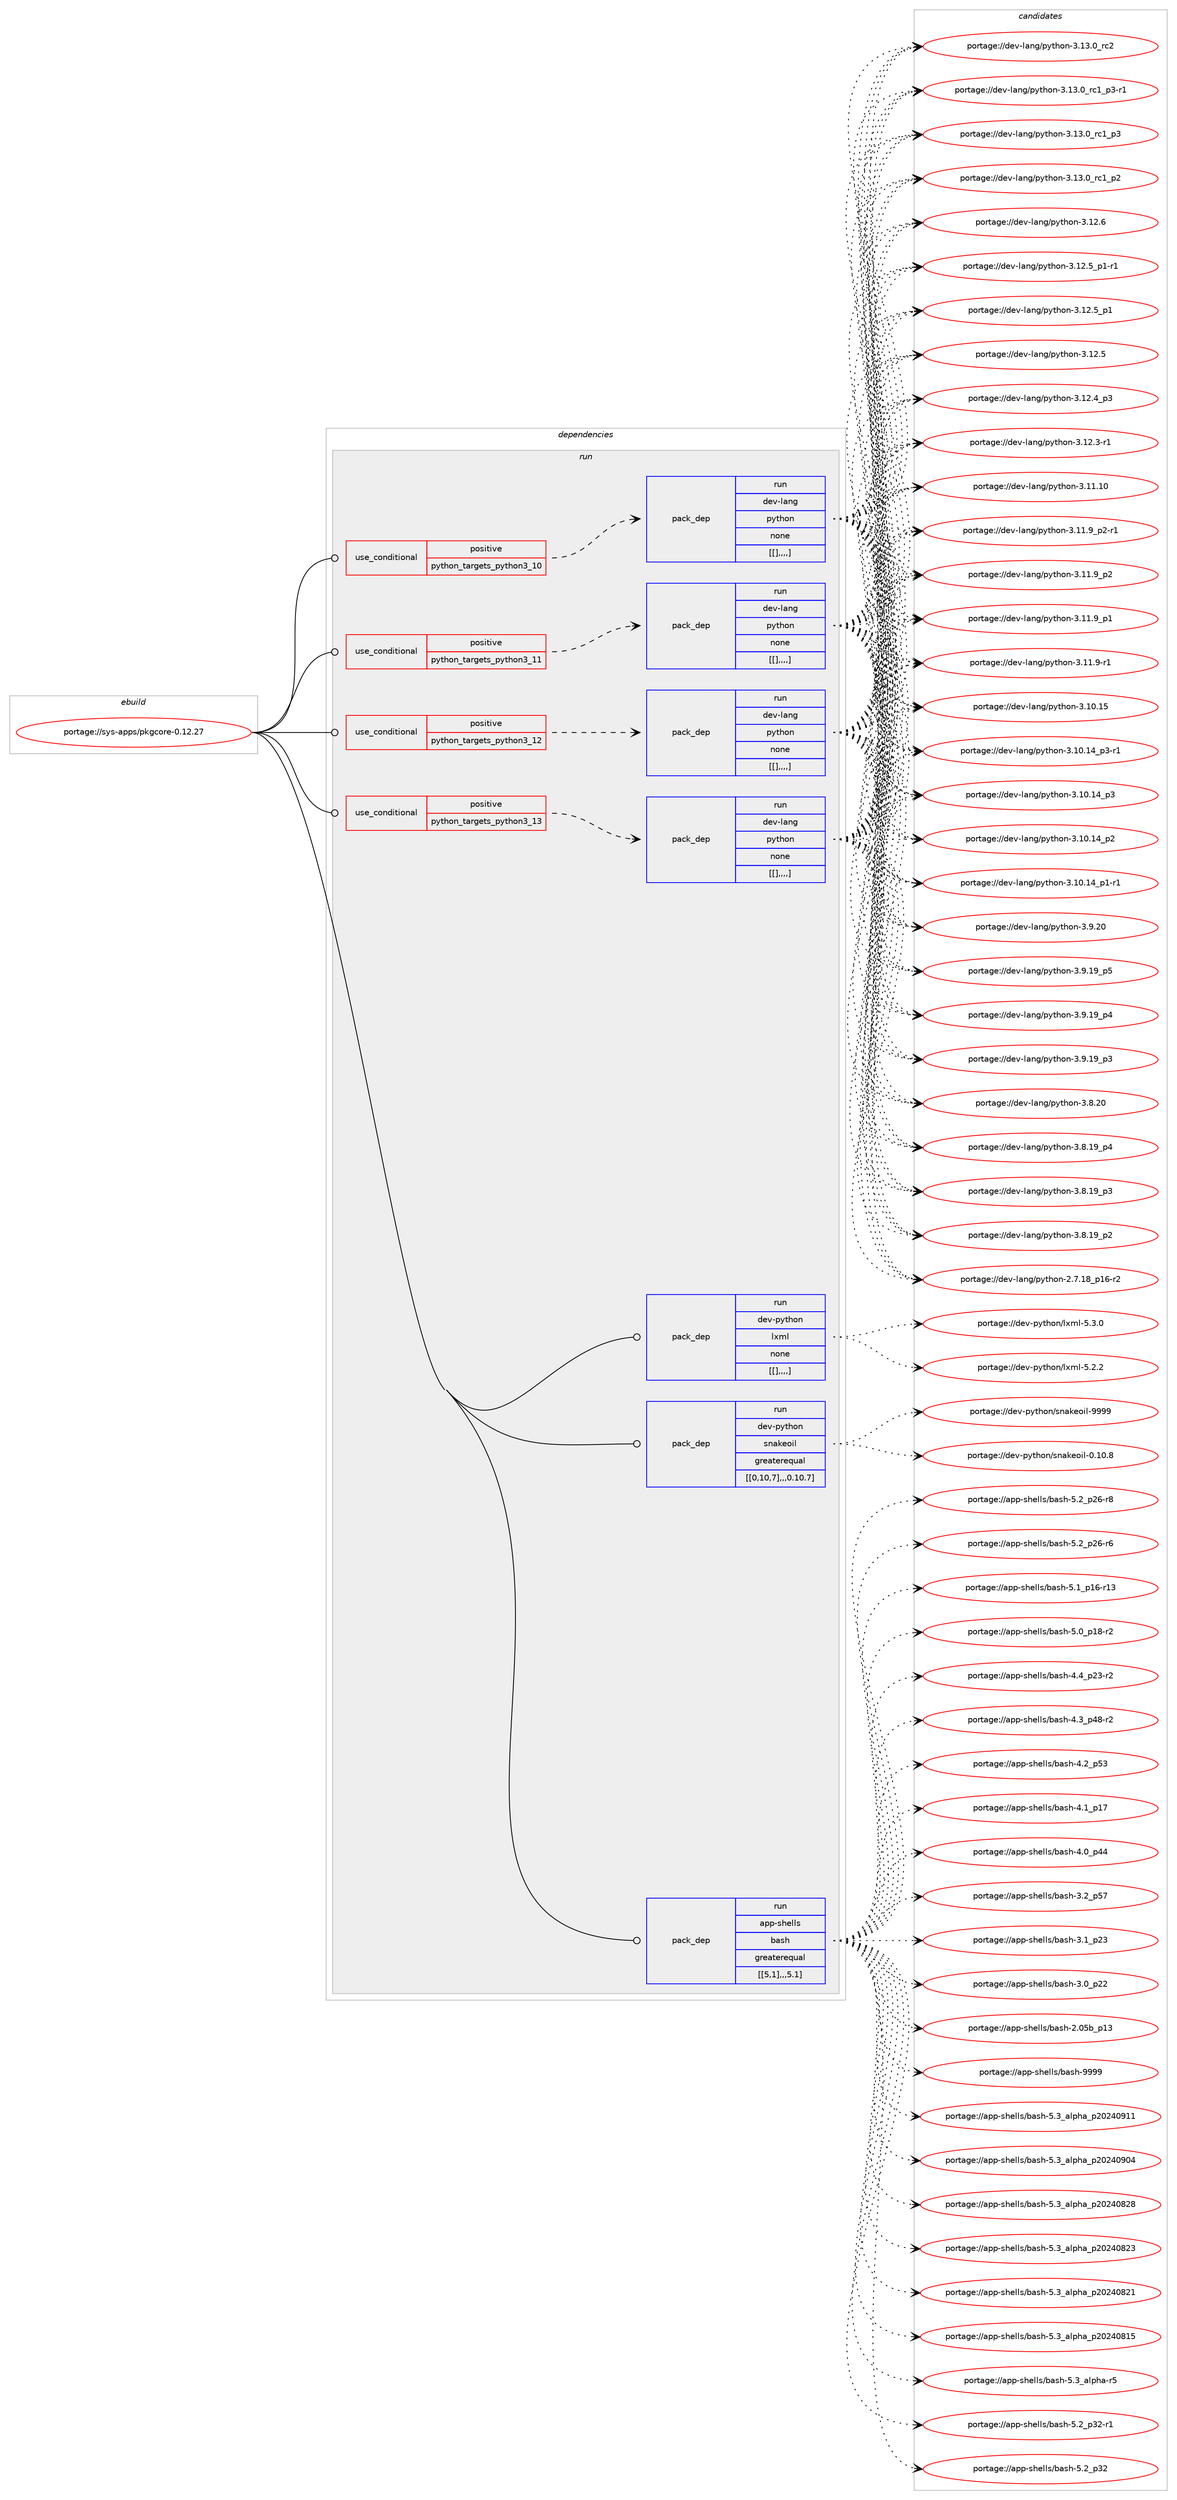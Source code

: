 digraph prolog {

# *************
# Graph options
# *************

newrank=true;
concentrate=true;
compound=true;
graph [rankdir=LR,fontname=Helvetica,fontsize=10,ranksep=1.5];#, ranksep=2.5, nodesep=0.2];
edge  [arrowhead=vee];
node  [fontname=Helvetica,fontsize=10];

# **********
# The ebuild
# **********

subgraph cluster_leftcol {
color=gray;
label=<<i>ebuild</i>>;
id [label="portage://sys-apps/pkgcore-0.12.27", color=red, width=4, href="../sys-apps/pkgcore-0.12.27.svg"];
}

# ****************
# The dependencies
# ****************

subgraph cluster_midcol {
color=gray;
label=<<i>dependencies</i>>;
subgraph cluster_compile {
fillcolor="#eeeeee";
style=filled;
label=<<i>compile</i>>;
}
subgraph cluster_compileandrun {
fillcolor="#eeeeee";
style=filled;
label=<<i>compile and run</i>>;
}
subgraph cluster_run {
fillcolor="#eeeeee";
style=filled;
label=<<i>run</i>>;
subgraph cond115649 {
dependency438411 [label=<<TABLE BORDER="0" CELLBORDER="1" CELLSPACING="0" CELLPADDING="4"><TR><TD ROWSPAN="3" CELLPADDING="10">use_conditional</TD></TR><TR><TD>positive</TD></TR><TR><TD>python_targets_python3_10</TD></TR></TABLE>>, shape=none, color=red];
subgraph pack319707 {
dependency438412 [label=<<TABLE BORDER="0" CELLBORDER="1" CELLSPACING="0" CELLPADDING="4" WIDTH="220"><TR><TD ROWSPAN="6" CELLPADDING="30">pack_dep</TD></TR><TR><TD WIDTH="110">run</TD></TR><TR><TD>dev-lang</TD></TR><TR><TD>python</TD></TR><TR><TD>none</TD></TR><TR><TD>[[],,,,]</TD></TR></TABLE>>, shape=none, color=blue];
}
dependency438411:e -> dependency438412:w [weight=20,style="dashed",arrowhead="vee"];
}
id:e -> dependency438411:w [weight=20,style="solid",arrowhead="odot"];
subgraph cond115650 {
dependency438413 [label=<<TABLE BORDER="0" CELLBORDER="1" CELLSPACING="0" CELLPADDING="4"><TR><TD ROWSPAN="3" CELLPADDING="10">use_conditional</TD></TR><TR><TD>positive</TD></TR><TR><TD>python_targets_python3_11</TD></TR></TABLE>>, shape=none, color=red];
subgraph pack319708 {
dependency438414 [label=<<TABLE BORDER="0" CELLBORDER="1" CELLSPACING="0" CELLPADDING="4" WIDTH="220"><TR><TD ROWSPAN="6" CELLPADDING="30">pack_dep</TD></TR><TR><TD WIDTH="110">run</TD></TR><TR><TD>dev-lang</TD></TR><TR><TD>python</TD></TR><TR><TD>none</TD></TR><TR><TD>[[],,,,]</TD></TR></TABLE>>, shape=none, color=blue];
}
dependency438413:e -> dependency438414:w [weight=20,style="dashed",arrowhead="vee"];
}
id:e -> dependency438413:w [weight=20,style="solid",arrowhead="odot"];
subgraph cond115651 {
dependency438415 [label=<<TABLE BORDER="0" CELLBORDER="1" CELLSPACING="0" CELLPADDING="4"><TR><TD ROWSPAN="3" CELLPADDING="10">use_conditional</TD></TR><TR><TD>positive</TD></TR><TR><TD>python_targets_python3_12</TD></TR></TABLE>>, shape=none, color=red];
subgraph pack319709 {
dependency438416 [label=<<TABLE BORDER="0" CELLBORDER="1" CELLSPACING="0" CELLPADDING="4" WIDTH="220"><TR><TD ROWSPAN="6" CELLPADDING="30">pack_dep</TD></TR><TR><TD WIDTH="110">run</TD></TR><TR><TD>dev-lang</TD></TR><TR><TD>python</TD></TR><TR><TD>none</TD></TR><TR><TD>[[],,,,]</TD></TR></TABLE>>, shape=none, color=blue];
}
dependency438415:e -> dependency438416:w [weight=20,style="dashed",arrowhead="vee"];
}
id:e -> dependency438415:w [weight=20,style="solid",arrowhead="odot"];
subgraph cond115652 {
dependency438417 [label=<<TABLE BORDER="0" CELLBORDER="1" CELLSPACING="0" CELLPADDING="4"><TR><TD ROWSPAN="3" CELLPADDING="10">use_conditional</TD></TR><TR><TD>positive</TD></TR><TR><TD>python_targets_python3_13</TD></TR></TABLE>>, shape=none, color=red];
subgraph pack319710 {
dependency438418 [label=<<TABLE BORDER="0" CELLBORDER="1" CELLSPACING="0" CELLPADDING="4" WIDTH="220"><TR><TD ROWSPAN="6" CELLPADDING="30">pack_dep</TD></TR><TR><TD WIDTH="110">run</TD></TR><TR><TD>dev-lang</TD></TR><TR><TD>python</TD></TR><TR><TD>none</TD></TR><TR><TD>[[],,,,]</TD></TR></TABLE>>, shape=none, color=blue];
}
dependency438417:e -> dependency438418:w [weight=20,style="dashed",arrowhead="vee"];
}
id:e -> dependency438417:w [weight=20,style="solid",arrowhead="odot"];
subgraph pack319711 {
dependency438419 [label=<<TABLE BORDER="0" CELLBORDER="1" CELLSPACING="0" CELLPADDING="4" WIDTH="220"><TR><TD ROWSPAN="6" CELLPADDING="30">pack_dep</TD></TR><TR><TD WIDTH="110">run</TD></TR><TR><TD>app-shells</TD></TR><TR><TD>bash</TD></TR><TR><TD>greaterequal</TD></TR><TR><TD>[[5,1],,,5.1]</TD></TR></TABLE>>, shape=none, color=blue];
}
id:e -> dependency438419:w [weight=20,style="solid",arrowhead="odot"];
subgraph pack319712 {
dependency438420 [label=<<TABLE BORDER="0" CELLBORDER="1" CELLSPACING="0" CELLPADDING="4" WIDTH="220"><TR><TD ROWSPAN="6" CELLPADDING="30">pack_dep</TD></TR><TR><TD WIDTH="110">run</TD></TR><TR><TD>dev-python</TD></TR><TR><TD>lxml</TD></TR><TR><TD>none</TD></TR><TR><TD>[[],,,,]</TD></TR></TABLE>>, shape=none, color=blue];
}
id:e -> dependency438420:w [weight=20,style="solid",arrowhead="odot"];
subgraph pack319713 {
dependency438421 [label=<<TABLE BORDER="0" CELLBORDER="1" CELLSPACING="0" CELLPADDING="4" WIDTH="220"><TR><TD ROWSPAN="6" CELLPADDING="30">pack_dep</TD></TR><TR><TD WIDTH="110">run</TD></TR><TR><TD>dev-python</TD></TR><TR><TD>snakeoil</TD></TR><TR><TD>greaterequal</TD></TR><TR><TD>[[0,10,7],,,0.10.7]</TD></TR></TABLE>>, shape=none, color=blue];
}
id:e -> dependency438421:w [weight=20,style="solid",arrowhead="odot"];
}
}

# **************
# The candidates
# **************

subgraph cluster_choices {
rank=same;
color=gray;
label=<<i>candidates</i>>;

subgraph choice319707 {
color=black;
nodesep=1;
choice10010111845108971101034711212111610411111045514649514648951149950 [label="portage://dev-lang/python-3.13.0_rc2", color=red, width=4,href="../dev-lang/python-3.13.0_rc2.svg"];
choice1001011184510897110103471121211161041111104551464951464895114994995112514511449 [label="portage://dev-lang/python-3.13.0_rc1_p3-r1", color=red, width=4,href="../dev-lang/python-3.13.0_rc1_p3-r1.svg"];
choice100101118451089711010347112121116104111110455146495146489511499499511251 [label="portage://dev-lang/python-3.13.0_rc1_p3", color=red, width=4,href="../dev-lang/python-3.13.0_rc1_p3.svg"];
choice100101118451089711010347112121116104111110455146495146489511499499511250 [label="portage://dev-lang/python-3.13.0_rc1_p2", color=red, width=4,href="../dev-lang/python-3.13.0_rc1_p2.svg"];
choice10010111845108971101034711212111610411111045514649504654 [label="portage://dev-lang/python-3.12.6", color=red, width=4,href="../dev-lang/python-3.12.6.svg"];
choice1001011184510897110103471121211161041111104551464950465395112494511449 [label="portage://dev-lang/python-3.12.5_p1-r1", color=red, width=4,href="../dev-lang/python-3.12.5_p1-r1.svg"];
choice100101118451089711010347112121116104111110455146495046539511249 [label="portage://dev-lang/python-3.12.5_p1", color=red, width=4,href="../dev-lang/python-3.12.5_p1.svg"];
choice10010111845108971101034711212111610411111045514649504653 [label="portage://dev-lang/python-3.12.5", color=red, width=4,href="../dev-lang/python-3.12.5.svg"];
choice100101118451089711010347112121116104111110455146495046529511251 [label="portage://dev-lang/python-3.12.4_p3", color=red, width=4,href="../dev-lang/python-3.12.4_p3.svg"];
choice100101118451089711010347112121116104111110455146495046514511449 [label="portage://dev-lang/python-3.12.3-r1", color=red, width=4,href="../dev-lang/python-3.12.3-r1.svg"];
choice1001011184510897110103471121211161041111104551464949464948 [label="portage://dev-lang/python-3.11.10", color=red, width=4,href="../dev-lang/python-3.11.10.svg"];
choice1001011184510897110103471121211161041111104551464949465795112504511449 [label="portage://dev-lang/python-3.11.9_p2-r1", color=red, width=4,href="../dev-lang/python-3.11.9_p2-r1.svg"];
choice100101118451089711010347112121116104111110455146494946579511250 [label="portage://dev-lang/python-3.11.9_p2", color=red, width=4,href="../dev-lang/python-3.11.9_p2.svg"];
choice100101118451089711010347112121116104111110455146494946579511249 [label="portage://dev-lang/python-3.11.9_p1", color=red, width=4,href="../dev-lang/python-3.11.9_p1.svg"];
choice100101118451089711010347112121116104111110455146494946574511449 [label="portage://dev-lang/python-3.11.9-r1", color=red, width=4,href="../dev-lang/python-3.11.9-r1.svg"];
choice1001011184510897110103471121211161041111104551464948464953 [label="portage://dev-lang/python-3.10.15", color=red, width=4,href="../dev-lang/python-3.10.15.svg"];
choice100101118451089711010347112121116104111110455146494846495295112514511449 [label="portage://dev-lang/python-3.10.14_p3-r1", color=red, width=4,href="../dev-lang/python-3.10.14_p3-r1.svg"];
choice10010111845108971101034711212111610411111045514649484649529511251 [label="portage://dev-lang/python-3.10.14_p3", color=red, width=4,href="../dev-lang/python-3.10.14_p3.svg"];
choice10010111845108971101034711212111610411111045514649484649529511250 [label="portage://dev-lang/python-3.10.14_p2", color=red, width=4,href="../dev-lang/python-3.10.14_p2.svg"];
choice100101118451089711010347112121116104111110455146494846495295112494511449 [label="portage://dev-lang/python-3.10.14_p1-r1", color=red, width=4,href="../dev-lang/python-3.10.14_p1-r1.svg"];
choice10010111845108971101034711212111610411111045514657465048 [label="portage://dev-lang/python-3.9.20", color=red, width=4,href="../dev-lang/python-3.9.20.svg"];
choice100101118451089711010347112121116104111110455146574649579511253 [label="portage://dev-lang/python-3.9.19_p5", color=red, width=4,href="../dev-lang/python-3.9.19_p5.svg"];
choice100101118451089711010347112121116104111110455146574649579511252 [label="portage://dev-lang/python-3.9.19_p4", color=red, width=4,href="../dev-lang/python-3.9.19_p4.svg"];
choice100101118451089711010347112121116104111110455146574649579511251 [label="portage://dev-lang/python-3.9.19_p3", color=red, width=4,href="../dev-lang/python-3.9.19_p3.svg"];
choice10010111845108971101034711212111610411111045514656465048 [label="portage://dev-lang/python-3.8.20", color=red, width=4,href="../dev-lang/python-3.8.20.svg"];
choice100101118451089711010347112121116104111110455146564649579511252 [label="portage://dev-lang/python-3.8.19_p4", color=red, width=4,href="../dev-lang/python-3.8.19_p4.svg"];
choice100101118451089711010347112121116104111110455146564649579511251 [label="portage://dev-lang/python-3.8.19_p3", color=red, width=4,href="../dev-lang/python-3.8.19_p3.svg"];
choice100101118451089711010347112121116104111110455146564649579511250 [label="portage://dev-lang/python-3.8.19_p2", color=red, width=4,href="../dev-lang/python-3.8.19_p2.svg"];
choice100101118451089711010347112121116104111110455046554649569511249544511450 [label="portage://dev-lang/python-2.7.18_p16-r2", color=red, width=4,href="../dev-lang/python-2.7.18_p16-r2.svg"];
dependency438412:e -> choice10010111845108971101034711212111610411111045514649514648951149950:w [style=dotted,weight="100"];
dependency438412:e -> choice1001011184510897110103471121211161041111104551464951464895114994995112514511449:w [style=dotted,weight="100"];
dependency438412:e -> choice100101118451089711010347112121116104111110455146495146489511499499511251:w [style=dotted,weight="100"];
dependency438412:e -> choice100101118451089711010347112121116104111110455146495146489511499499511250:w [style=dotted,weight="100"];
dependency438412:e -> choice10010111845108971101034711212111610411111045514649504654:w [style=dotted,weight="100"];
dependency438412:e -> choice1001011184510897110103471121211161041111104551464950465395112494511449:w [style=dotted,weight="100"];
dependency438412:e -> choice100101118451089711010347112121116104111110455146495046539511249:w [style=dotted,weight="100"];
dependency438412:e -> choice10010111845108971101034711212111610411111045514649504653:w [style=dotted,weight="100"];
dependency438412:e -> choice100101118451089711010347112121116104111110455146495046529511251:w [style=dotted,weight="100"];
dependency438412:e -> choice100101118451089711010347112121116104111110455146495046514511449:w [style=dotted,weight="100"];
dependency438412:e -> choice1001011184510897110103471121211161041111104551464949464948:w [style=dotted,weight="100"];
dependency438412:e -> choice1001011184510897110103471121211161041111104551464949465795112504511449:w [style=dotted,weight="100"];
dependency438412:e -> choice100101118451089711010347112121116104111110455146494946579511250:w [style=dotted,weight="100"];
dependency438412:e -> choice100101118451089711010347112121116104111110455146494946579511249:w [style=dotted,weight="100"];
dependency438412:e -> choice100101118451089711010347112121116104111110455146494946574511449:w [style=dotted,weight="100"];
dependency438412:e -> choice1001011184510897110103471121211161041111104551464948464953:w [style=dotted,weight="100"];
dependency438412:e -> choice100101118451089711010347112121116104111110455146494846495295112514511449:w [style=dotted,weight="100"];
dependency438412:e -> choice10010111845108971101034711212111610411111045514649484649529511251:w [style=dotted,weight="100"];
dependency438412:e -> choice10010111845108971101034711212111610411111045514649484649529511250:w [style=dotted,weight="100"];
dependency438412:e -> choice100101118451089711010347112121116104111110455146494846495295112494511449:w [style=dotted,weight="100"];
dependency438412:e -> choice10010111845108971101034711212111610411111045514657465048:w [style=dotted,weight="100"];
dependency438412:e -> choice100101118451089711010347112121116104111110455146574649579511253:w [style=dotted,weight="100"];
dependency438412:e -> choice100101118451089711010347112121116104111110455146574649579511252:w [style=dotted,weight="100"];
dependency438412:e -> choice100101118451089711010347112121116104111110455146574649579511251:w [style=dotted,weight="100"];
dependency438412:e -> choice10010111845108971101034711212111610411111045514656465048:w [style=dotted,weight="100"];
dependency438412:e -> choice100101118451089711010347112121116104111110455146564649579511252:w [style=dotted,weight="100"];
dependency438412:e -> choice100101118451089711010347112121116104111110455146564649579511251:w [style=dotted,weight="100"];
dependency438412:e -> choice100101118451089711010347112121116104111110455146564649579511250:w [style=dotted,weight="100"];
dependency438412:e -> choice100101118451089711010347112121116104111110455046554649569511249544511450:w [style=dotted,weight="100"];
}
subgraph choice319708 {
color=black;
nodesep=1;
choice10010111845108971101034711212111610411111045514649514648951149950 [label="portage://dev-lang/python-3.13.0_rc2", color=red, width=4,href="../dev-lang/python-3.13.0_rc2.svg"];
choice1001011184510897110103471121211161041111104551464951464895114994995112514511449 [label="portage://dev-lang/python-3.13.0_rc1_p3-r1", color=red, width=4,href="../dev-lang/python-3.13.0_rc1_p3-r1.svg"];
choice100101118451089711010347112121116104111110455146495146489511499499511251 [label="portage://dev-lang/python-3.13.0_rc1_p3", color=red, width=4,href="../dev-lang/python-3.13.0_rc1_p3.svg"];
choice100101118451089711010347112121116104111110455146495146489511499499511250 [label="portage://dev-lang/python-3.13.0_rc1_p2", color=red, width=4,href="../dev-lang/python-3.13.0_rc1_p2.svg"];
choice10010111845108971101034711212111610411111045514649504654 [label="portage://dev-lang/python-3.12.6", color=red, width=4,href="../dev-lang/python-3.12.6.svg"];
choice1001011184510897110103471121211161041111104551464950465395112494511449 [label="portage://dev-lang/python-3.12.5_p1-r1", color=red, width=4,href="../dev-lang/python-3.12.5_p1-r1.svg"];
choice100101118451089711010347112121116104111110455146495046539511249 [label="portage://dev-lang/python-3.12.5_p1", color=red, width=4,href="../dev-lang/python-3.12.5_p1.svg"];
choice10010111845108971101034711212111610411111045514649504653 [label="portage://dev-lang/python-3.12.5", color=red, width=4,href="../dev-lang/python-3.12.5.svg"];
choice100101118451089711010347112121116104111110455146495046529511251 [label="portage://dev-lang/python-3.12.4_p3", color=red, width=4,href="../dev-lang/python-3.12.4_p3.svg"];
choice100101118451089711010347112121116104111110455146495046514511449 [label="portage://dev-lang/python-3.12.3-r1", color=red, width=4,href="../dev-lang/python-3.12.3-r1.svg"];
choice1001011184510897110103471121211161041111104551464949464948 [label="portage://dev-lang/python-3.11.10", color=red, width=4,href="../dev-lang/python-3.11.10.svg"];
choice1001011184510897110103471121211161041111104551464949465795112504511449 [label="portage://dev-lang/python-3.11.9_p2-r1", color=red, width=4,href="../dev-lang/python-3.11.9_p2-r1.svg"];
choice100101118451089711010347112121116104111110455146494946579511250 [label="portage://dev-lang/python-3.11.9_p2", color=red, width=4,href="../dev-lang/python-3.11.9_p2.svg"];
choice100101118451089711010347112121116104111110455146494946579511249 [label="portage://dev-lang/python-3.11.9_p1", color=red, width=4,href="../dev-lang/python-3.11.9_p1.svg"];
choice100101118451089711010347112121116104111110455146494946574511449 [label="portage://dev-lang/python-3.11.9-r1", color=red, width=4,href="../dev-lang/python-3.11.9-r1.svg"];
choice1001011184510897110103471121211161041111104551464948464953 [label="portage://dev-lang/python-3.10.15", color=red, width=4,href="../dev-lang/python-3.10.15.svg"];
choice100101118451089711010347112121116104111110455146494846495295112514511449 [label="portage://dev-lang/python-3.10.14_p3-r1", color=red, width=4,href="../dev-lang/python-3.10.14_p3-r1.svg"];
choice10010111845108971101034711212111610411111045514649484649529511251 [label="portage://dev-lang/python-3.10.14_p3", color=red, width=4,href="../dev-lang/python-3.10.14_p3.svg"];
choice10010111845108971101034711212111610411111045514649484649529511250 [label="portage://dev-lang/python-3.10.14_p2", color=red, width=4,href="../dev-lang/python-3.10.14_p2.svg"];
choice100101118451089711010347112121116104111110455146494846495295112494511449 [label="portage://dev-lang/python-3.10.14_p1-r1", color=red, width=4,href="../dev-lang/python-3.10.14_p1-r1.svg"];
choice10010111845108971101034711212111610411111045514657465048 [label="portage://dev-lang/python-3.9.20", color=red, width=4,href="../dev-lang/python-3.9.20.svg"];
choice100101118451089711010347112121116104111110455146574649579511253 [label="portage://dev-lang/python-3.9.19_p5", color=red, width=4,href="../dev-lang/python-3.9.19_p5.svg"];
choice100101118451089711010347112121116104111110455146574649579511252 [label="portage://dev-lang/python-3.9.19_p4", color=red, width=4,href="../dev-lang/python-3.9.19_p4.svg"];
choice100101118451089711010347112121116104111110455146574649579511251 [label="portage://dev-lang/python-3.9.19_p3", color=red, width=4,href="../dev-lang/python-3.9.19_p3.svg"];
choice10010111845108971101034711212111610411111045514656465048 [label="portage://dev-lang/python-3.8.20", color=red, width=4,href="../dev-lang/python-3.8.20.svg"];
choice100101118451089711010347112121116104111110455146564649579511252 [label="portage://dev-lang/python-3.8.19_p4", color=red, width=4,href="../dev-lang/python-3.8.19_p4.svg"];
choice100101118451089711010347112121116104111110455146564649579511251 [label="portage://dev-lang/python-3.8.19_p3", color=red, width=4,href="../dev-lang/python-3.8.19_p3.svg"];
choice100101118451089711010347112121116104111110455146564649579511250 [label="portage://dev-lang/python-3.8.19_p2", color=red, width=4,href="../dev-lang/python-3.8.19_p2.svg"];
choice100101118451089711010347112121116104111110455046554649569511249544511450 [label="portage://dev-lang/python-2.7.18_p16-r2", color=red, width=4,href="../dev-lang/python-2.7.18_p16-r2.svg"];
dependency438414:e -> choice10010111845108971101034711212111610411111045514649514648951149950:w [style=dotted,weight="100"];
dependency438414:e -> choice1001011184510897110103471121211161041111104551464951464895114994995112514511449:w [style=dotted,weight="100"];
dependency438414:e -> choice100101118451089711010347112121116104111110455146495146489511499499511251:w [style=dotted,weight="100"];
dependency438414:e -> choice100101118451089711010347112121116104111110455146495146489511499499511250:w [style=dotted,weight="100"];
dependency438414:e -> choice10010111845108971101034711212111610411111045514649504654:w [style=dotted,weight="100"];
dependency438414:e -> choice1001011184510897110103471121211161041111104551464950465395112494511449:w [style=dotted,weight="100"];
dependency438414:e -> choice100101118451089711010347112121116104111110455146495046539511249:w [style=dotted,weight="100"];
dependency438414:e -> choice10010111845108971101034711212111610411111045514649504653:w [style=dotted,weight="100"];
dependency438414:e -> choice100101118451089711010347112121116104111110455146495046529511251:w [style=dotted,weight="100"];
dependency438414:e -> choice100101118451089711010347112121116104111110455146495046514511449:w [style=dotted,weight="100"];
dependency438414:e -> choice1001011184510897110103471121211161041111104551464949464948:w [style=dotted,weight="100"];
dependency438414:e -> choice1001011184510897110103471121211161041111104551464949465795112504511449:w [style=dotted,weight="100"];
dependency438414:e -> choice100101118451089711010347112121116104111110455146494946579511250:w [style=dotted,weight="100"];
dependency438414:e -> choice100101118451089711010347112121116104111110455146494946579511249:w [style=dotted,weight="100"];
dependency438414:e -> choice100101118451089711010347112121116104111110455146494946574511449:w [style=dotted,weight="100"];
dependency438414:e -> choice1001011184510897110103471121211161041111104551464948464953:w [style=dotted,weight="100"];
dependency438414:e -> choice100101118451089711010347112121116104111110455146494846495295112514511449:w [style=dotted,weight="100"];
dependency438414:e -> choice10010111845108971101034711212111610411111045514649484649529511251:w [style=dotted,weight="100"];
dependency438414:e -> choice10010111845108971101034711212111610411111045514649484649529511250:w [style=dotted,weight="100"];
dependency438414:e -> choice100101118451089711010347112121116104111110455146494846495295112494511449:w [style=dotted,weight="100"];
dependency438414:e -> choice10010111845108971101034711212111610411111045514657465048:w [style=dotted,weight="100"];
dependency438414:e -> choice100101118451089711010347112121116104111110455146574649579511253:w [style=dotted,weight="100"];
dependency438414:e -> choice100101118451089711010347112121116104111110455146574649579511252:w [style=dotted,weight="100"];
dependency438414:e -> choice100101118451089711010347112121116104111110455146574649579511251:w [style=dotted,weight="100"];
dependency438414:e -> choice10010111845108971101034711212111610411111045514656465048:w [style=dotted,weight="100"];
dependency438414:e -> choice100101118451089711010347112121116104111110455146564649579511252:w [style=dotted,weight="100"];
dependency438414:e -> choice100101118451089711010347112121116104111110455146564649579511251:w [style=dotted,weight="100"];
dependency438414:e -> choice100101118451089711010347112121116104111110455146564649579511250:w [style=dotted,weight="100"];
dependency438414:e -> choice100101118451089711010347112121116104111110455046554649569511249544511450:w [style=dotted,weight="100"];
}
subgraph choice319709 {
color=black;
nodesep=1;
choice10010111845108971101034711212111610411111045514649514648951149950 [label="portage://dev-lang/python-3.13.0_rc2", color=red, width=4,href="../dev-lang/python-3.13.0_rc2.svg"];
choice1001011184510897110103471121211161041111104551464951464895114994995112514511449 [label="portage://dev-lang/python-3.13.0_rc1_p3-r1", color=red, width=4,href="../dev-lang/python-3.13.0_rc1_p3-r1.svg"];
choice100101118451089711010347112121116104111110455146495146489511499499511251 [label="portage://dev-lang/python-3.13.0_rc1_p3", color=red, width=4,href="../dev-lang/python-3.13.0_rc1_p3.svg"];
choice100101118451089711010347112121116104111110455146495146489511499499511250 [label="portage://dev-lang/python-3.13.0_rc1_p2", color=red, width=4,href="../dev-lang/python-3.13.0_rc1_p2.svg"];
choice10010111845108971101034711212111610411111045514649504654 [label="portage://dev-lang/python-3.12.6", color=red, width=4,href="../dev-lang/python-3.12.6.svg"];
choice1001011184510897110103471121211161041111104551464950465395112494511449 [label="portage://dev-lang/python-3.12.5_p1-r1", color=red, width=4,href="../dev-lang/python-3.12.5_p1-r1.svg"];
choice100101118451089711010347112121116104111110455146495046539511249 [label="portage://dev-lang/python-3.12.5_p1", color=red, width=4,href="../dev-lang/python-3.12.5_p1.svg"];
choice10010111845108971101034711212111610411111045514649504653 [label="portage://dev-lang/python-3.12.5", color=red, width=4,href="../dev-lang/python-3.12.5.svg"];
choice100101118451089711010347112121116104111110455146495046529511251 [label="portage://dev-lang/python-3.12.4_p3", color=red, width=4,href="../dev-lang/python-3.12.4_p3.svg"];
choice100101118451089711010347112121116104111110455146495046514511449 [label="portage://dev-lang/python-3.12.3-r1", color=red, width=4,href="../dev-lang/python-3.12.3-r1.svg"];
choice1001011184510897110103471121211161041111104551464949464948 [label="portage://dev-lang/python-3.11.10", color=red, width=4,href="../dev-lang/python-3.11.10.svg"];
choice1001011184510897110103471121211161041111104551464949465795112504511449 [label="portage://dev-lang/python-3.11.9_p2-r1", color=red, width=4,href="../dev-lang/python-3.11.9_p2-r1.svg"];
choice100101118451089711010347112121116104111110455146494946579511250 [label="portage://dev-lang/python-3.11.9_p2", color=red, width=4,href="../dev-lang/python-3.11.9_p2.svg"];
choice100101118451089711010347112121116104111110455146494946579511249 [label="portage://dev-lang/python-3.11.9_p1", color=red, width=4,href="../dev-lang/python-3.11.9_p1.svg"];
choice100101118451089711010347112121116104111110455146494946574511449 [label="portage://dev-lang/python-3.11.9-r1", color=red, width=4,href="../dev-lang/python-3.11.9-r1.svg"];
choice1001011184510897110103471121211161041111104551464948464953 [label="portage://dev-lang/python-3.10.15", color=red, width=4,href="../dev-lang/python-3.10.15.svg"];
choice100101118451089711010347112121116104111110455146494846495295112514511449 [label="portage://dev-lang/python-3.10.14_p3-r1", color=red, width=4,href="../dev-lang/python-3.10.14_p3-r1.svg"];
choice10010111845108971101034711212111610411111045514649484649529511251 [label="portage://dev-lang/python-3.10.14_p3", color=red, width=4,href="../dev-lang/python-3.10.14_p3.svg"];
choice10010111845108971101034711212111610411111045514649484649529511250 [label="portage://dev-lang/python-3.10.14_p2", color=red, width=4,href="../dev-lang/python-3.10.14_p2.svg"];
choice100101118451089711010347112121116104111110455146494846495295112494511449 [label="portage://dev-lang/python-3.10.14_p1-r1", color=red, width=4,href="../dev-lang/python-3.10.14_p1-r1.svg"];
choice10010111845108971101034711212111610411111045514657465048 [label="portage://dev-lang/python-3.9.20", color=red, width=4,href="../dev-lang/python-3.9.20.svg"];
choice100101118451089711010347112121116104111110455146574649579511253 [label="portage://dev-lang/python-3.9.19_p5", color=red, width=4,href="../dev-lang/python-3.9.19_p5.svg"];
choice100101118451089711010347112121116104111110455146574649579511252 [label="portage://dev-lang/python-3.9.19_p4", color=red, width=4,href="../dev-lang/python-3.9.19_p4.svg"];
choice100101118451089711010347112121116104111110455146574649579511251 [label="portage://dev-lang/python-3.9.19_p3", color=red, width=4,href="../dev-lang/python-3.9.19_p3.svg"];
choice10010111845108971101034711212111610411111045514656465048 [label="portage://dev-lang/python-3.8.20", color=red, width=4,href="../dev-lang/python-3.8.20.svg"];
choice100101118451089711010347112121116104111110455146564649579511252 [label="portage://dev-lang/python-3.8.19_p4", color=red, width=4,href="../dev-lang/python-3.8.19_p4.svg"];
choice100101118451089711010347112121116104111110455146564649579511251 [label="portage://dev-lang/python-3.8.19_p3", color=red, width=4,href="../dev-lang/python-3.8.19_p3.svg"];
choice100101118451089711010347112121116104111110455146564649579511250 [label="portage://dev-lang/python-3.8.19_p2", color=red, width=4,href="../dev-lang/python-3.8.19_p2.svg"];
choice100101118451089711010347112121116104111110455046554649569511249544511450 [label="portage://dev-lang/python-2.7.18_p16-r2", color=red, width=4,href="../dev-lang/python-2.7.18_p16-r2.svg"];
dependency438416:e -> choice10010111845108971101034711212111610411111045514649514648951149950:w [style=dotted,weight="100"];
dependency438416:e -> choice1001011184510897110103471121211161041111104551464951464895114994995112514511449:w [style=dotted,weight="100"];
dependency438416:e -> choice100101118451089711010347112121116104111110455146495146489511499499511251:w [style=dotted,weight="100"];
dependency438416:e -> choice100101118451089711010347112121116104111110455146495146489511499499511250:w [style=dotted,weight="100"];
dependency438416:e -> choice10010111845108971101034711212111610411111045514649504654:w [style=dotted,weight="100"];
dependency438416:e -> choice1001011184510897110103471121211161041111104551464950465395112494511449:w [style=dotted,weight="100"];
dependency438416:e -> choice100101118451089711010347112121116104111110455146495046539511249:w [style=dotted,weight="100"];
dependency438416:e -> choice10010111845108971101034711212111610411111045514649504653:w [style=dotted,weight="100"];
dependency438416:e -> choice100101118451089711010347112121116104111110455146495046529511251:w [style=dotted,weight="100"];
dependency438416:e -> choice100101118451089711010347112121116104111110455146495046514511449:w [style=dotted,weight="100"];
dependency438416:e -> choice1001011184510897110103471121211161041111104551464949464948:w [style=dotted,weight="100"];
dependency438416:e -> choice1001011184510897110103471121211161041111104551464949465795112504511449:w [style=dotted,weight="100"];
dependency438416:e -> choice100101118451089711010347112121116104111110455146494946579511250:w [style=dotted,weight="100"];
dependency438416:e -> choice100101118451089711010347112121116104111110455146494946579511249:w [style=dotted,weight="100"];
dependency438416:e -> choice100101118451089711010347112121116104111110455146494946574511449:w [style=dotted,weight="100"];
dependency438416:e -> choice1001011184510897110103471121211161041111104551464948464953:w [style=dotted,weight="100"];
dependency438416:e -> choice100101118451089711010347112121116104111110455146494846495295112514511449:w [style=dotted,weight="100"];
dependency438416:e -> choice10010111845108971101034711212111610411111045514649484649529511251:w [style=dotted,weight="100"];
dependency438416:e -> choice10010111845108971101034711212111610411111045514649484649529511250:w [style=dotted,weight="100"];
dependency438416:e -> choice100101118451089711010347112121116104111110455146494846495295112494511449:w [style=dotted,weight="100"];
dependency438416:e -> choice10010111845108971101034711212111610411111045514657465048:w [style=dotted,weight="100"];
dependency438416:e -> choice100101118451089711010347112121116104111110455146574649579511253:w [style=dotted,weight="100"];
dependency438416:e -> choice100101118451089711010347112121116104111110455146574649579511252:w [style=dotted,weight="100"];
dependency438416:e -> choice100101118451089711010347112121116104111110455146574649579511251:w [style=dotted,weight="100"];
dependency438416:e -> choice10010111845108971101034711212111610411111045514656465048:w [style=dotted,weight="100"];
dependency438416:e -> choice100101118451089711010347112121116104111110455146564649579511252:w [style=dotted,weight="100"];
dependency438416:e -> choice100101118451089711010347112121116104111110455146564649579511251:w [style=dotted,weight="100"];
dependency438416:e -> choice100101118451089711010347112121116104111110455146564649579511250:w [style=dotted,weight="100"];
dependency438416:e -> choice100101118451089711010347112121116104111110455046554649569511249544511450:w [style=dotted,weight="100"];
}
subgraph choice319710 {
color=black;
nodesep=1;
choice10010111845108971101034711212111610411111045514649514648951149950 [label="portage://dev-lang/python-3.13.0_rc2", color=red, width=4,href="../dev-lang/python-3.13.0_rc2.svg"];
choice1001011184510897110103471121211161041111104551464951464895114994995112514511449 [label="portage://dev-lang/python-3.13.0_rc1_p3-r1", color=red, width=4,href="../dev-lang/python-3.13.0_rc1_p3-r1.svg"];
choice100101118451089711010347112121116104111110455146495146489511499499511251 [label="portage://dev-lang/python-3.13.0_rc1_p3", color=red, width=4,href="../dev-lang/python-3.13.0_rc1_p3.svg"];
choice100101118451089711010347112121116104111110455146495146489511499499511250 [label="portage://dev-lang/python-3.13.0_rc1_p2", color=red, width=4,href="../dev-lang/python-3.13.0_rc1_p2.svg"];
choice10010111845108971101034711212111610411111045514649504654 [label="portage://dev-lang/python-3.12.6", color=red, width=4,href="../dev-lang/python-3.12.6.svg"];
choice1001011184510897110103471121211161041111104551464950465395112494511449 [label="portage://dev-lang/python-3.12.5_p1-r1", color=red, width=4,href="../dev-lang/python-3.12.5_p1-r1.svg"];
choice100101118451089711010347112121116104111110455146495046539511249 [label="portage://dev-lang/python-3.12.5_p1", color=red, width=4,href="../dev-lang/python-3.12.5_p1.svg"];
choice10010111845108971101034711212111610411111045514649504653 [label="portage://dev-lang/python-3.12.5", color=red, width=4,href="../dev-lang/python-3.12.5.svg"];
choice100101118451089711010347112121116104111110455146495046529511251 [label="portage://dev-lang/python-3.12.4_p3", color=red, width=4,href="../dev-lang/python-3.12.4_p3.svg"];
choice100101118451089711010347112121116104111110455146495046514511449 [label="portage://dev-lang/python-3.12.3-r1", color=red, width=4,href="../dev-lang/python-3.12.3-r1.svg"];
choice1001011184510897110103471121211161041111104551464949464948 [label="portage://dev-lang/python-3.11.10", color=red, width=4,href="../dev-lang/python-3.11.10.svg"];
choice1001011184510897110103471121211161041111104551464949465795112504511449 [label="portage://dev-lang/python-3.11.9_p2-r1", color=red, width=4,href="../dev-lang/python-3.11.9_p2-r1.svg"];
choice100101118451089711010347112121116104111110455146494946579511250 [label="portage://dev-lang/python-3.11.9_p2", color=red, width=4,href="../dev-lang/python-3.11.9_p2.svg"];
choice100101118451089711010347112121116104111110455146494946579511249 [label="portage://dev-lang/python-3.11.9_p1", color=red, width=4,href="../dev-lang/python-3.11.9_p1.svg"];
choice100101118451089711010347112121116104111110455146494946574511449 [label="portage://dev-lang/python-3.11.9-r1", color=red, width=4,href="../dev-lang/python-3.11.9-r1.svg"];
choice1001011184510897110103471121211161041111104551464948464953 [label="portage://dev-lang/python-3.10.15", color=red, width=4,href="../dev-lang/python-3.10.15.svg"];
choice100101118451089711010347112121116104111110455146494846495295112514511449 [label="portage://dev-lang/python-3.10.14_p3-r1", color=red, width=4,href="../dev-lang/python-3.10.14_p3-r1.svg"];
choice10010111845108971101034711212111610411111045514649484649529511251 [label="portage://dev-lang/python-3.10.14_p3", color=red, width=4,href="../dev-lang/python-3.10.14_p3.svg"];
choice10010111845108971101034711212111610411111045514649484649529511250 [label="portage://dev-lang/python-3.10.14_p2", color=red, width=4,href="../dev-lang/python-3.10.14_p2.svg"];
choice100101118451089711010347112121116104111110455146494846495295112494511449 [label="portage://dev-lang/python-3.10.14_p1-r1", color=red, width=4,href="../dev-lang/python-3.10.14_p1-r1.svg"];
choice10010111845108971101034711212111610411111045514657465048 [label="portage://dev-lang/python-3.9.20", color=red, width=4,href="../dev-lang/python-3.9.20.svg"];
choice100101118451089711010347112121116104111110455146574649579511253 [label="portage://dev-lang/python-3.9.19_p5", color=red, width=4,href="../dev-lang/python-3.9.19_p5.svg"];
choice100101118451089711010347112121116104111110455146574649579511252 [label="portage://dev-lang/python-3.9.19_p4", color=red, width=4,href="../dev-lang/python-3.9.19_p4.svg"];
choice100101118451089711010347112121116104111110455146574649579511251 [label="portage://dev-lang/python-3.9.19_p3", color=red, width=4,href="../dev-lang/python-3.9.19_p3.svg"];
choice10010111845108971101034711212111610411111045514656465048 [label="portage://dev-lang/python-3.8.20", color=red, width=4,href="../dev-lang/python-3.8.20.svg"];
choice100101118451089711010347112121116104111110455146564649579511252 [label="portage://dev-lang/python-3.8.19_p4", color=red, width=4,href="../dev-lang/python-3.8.19_p4.svg"];
choice100101118451089711010347112121116104111110455146564649579511251 [label="portage://dev-lang/python-3.8.19_p3", color=red, width=4,href="../dev-lang/python-3.8.19_p3.svg"];
choice100101118451089711010347112121116104111110455146564649579511250 [label="portage://dev-lang/python-3.8.19_p2", color=red, width=4,href="../dev-lang/python-3.8.19_p2.svg"];
choice100101118451089711010347112121116104111110455046554649569511249544511450 [label="portage://dev-lang/python-2.7.18_p16-r2", color=red, width=4,href="../dev-lang/python-2.7.18_p16-r2.svg"];
dependency438418:e -> choice10010111845108971101034711212111610411111045514649514648951149950:w [style=dotted,weight="100"];
dependency438418:e -> choice1001011184510897110103471121211161041111104551464951464895114994995112514511449:w [style=dotted,weight="100"];
dependency438418:e -> choice100101118451089711010347112121116104111110455146495146489511499499511251:w [style=dotted,weight="100"];
dependency438418:e -> choice100101118451089711010347112121116104111110455146495146489511499499511250:w [style=dotted,weight="100"];
dependency438418:e -> choice10010111845108971101034711212111610411111045514649504654:w [style=dotted,weight="100"];
dependency438418:e -> choice1001011184510897110103471121211161041111104551464950465395112494511449:w [style=dotted,weight="100"];
dependency438418:e -> choice100101118451089711010347112121116104111110455146495046539511249:w [style=dotted,weight="100"];
dependency438418:e -> choice10010111845108971101034711212111610411111045514649504653:w [style=dotted,weight="100"];
dependency438418:e -> choice100101118451089711010347112121116104111110455146495046529511251:w [style=dotted,weight="100"];
dependency438418:e -> choice100101118451089711010347112121116104111110455146495046514511449:w [style=dotted,weight="100"];
dependency438418:e -> choice1001011184510897110103471121211161041111104551464949464948:w [style=dotted,weight="100"];
dependency438418:e -> choice1001011184510897110103471121211161041111104551464949465795112504511449:w [style=dotted,weight="100"];
dependency438418:e -> choice100101118451089711010347112121116104111110455146494946579511250:w [style=dotted,weight="100"];
dependency438418:e -> choice100101118451089711010347112121116104111110455146494946579511249:w [style=dotted,weight="100"];
dependency438418:e -> choice100101118451089711010347112121116104111110455146494946574511449:w [style=dotted,weight="100"];
dependency438418:e -> choice1001011184510897110103471121211161041111104551464948464953:w [style=dotted,weight="100"];
dependency438418:e -> choice100101118451089711010347112121116104111110455146494846495295112514511449:w [style=dotted,weight="100"];
dependency438418:e -> choice10010111845108971101034711212111610411111045514649484649529511251:w [style=dotted,weight="100"];
dependency438418:e -> choice10010111845108971101034711212111610411111045514649484649529511250:w [style=dotted,weight="100"];
dependency438418:e -> choice100101118451089711010347112121116104111110455146494846495295112494511449:w [style=dotted,weight="100"];
dependency438418:e -> choice10010111845108971101034711212111610411111045514657465048:w [style=dotted,weight="100"];
dependency438418:e -> choice100101118451089711010347112121116104111110455146574649579511253:w [style=dotted,weight="100"];
dependency438418:e -> choice100101118451089711010347112121116104111110455146574649579511252:w [style=dotted,weight="100"];
dependency438418:e -> choice100101118451089711010347112121116104111110455146574649579511251:w [style=dotted,weight="100"];
dependency438418:e -> choice10010111845108971101034711212111610411111045514656465048:w [style=dotted,weight="100"];
dependency438418:e -> choice100101118451089711010347112121116104111110455146564649579511252:w [style=dotted,weight="100"];
dependency438418:e -> choice100101118451089711010347112121116104111110455146564649579511251:w [style=dotted,weight="100"];
dependency438418:e -> choice100101118451089711010347112121116104111110455146564649579511250:w [style=dotted,weight="100"];
dependency438418:e -> choice100101118451089711010347112121116104111110455046554649569511249544511450:w [style=dotted,weight="100"];
}
subgraph choice319711 {
color=black;
nodesep=1;
choice97112112451151041011081081154798971151044557575757 [label="portage://app-shells/bash-9999", color=red, width=4,href="../app-shells/bash-9999.svg"];
choice971121124511510410110810811547989711510445534651959710811210497951125048505248574949 [label="portage://app-shells/bash-5.3_alpha_p20240911", color=red, width=4,href="../app-shells/bash-5.3_alpha_p20240911.svg"];
choice971121124511510410110810811547989711510445534651959710811210497951125048505248574852 [label="portage://app-shells/bash-5.3_alpha_p20240904", color=red, width=4,href="../app-shells/bash-5.3_alpha_p20240904.svg"];
choice971121124511510410110810811547989711510445534651959710811210497951125048505248565056 [label="portage://app-shells/bash-5.3_alpha_p20240828", color=red, width=4,href="../app-shells/bash-5.3_alpha_p20240828.svg"];
choice971121124511510410110810811547989711510445534651959710811210497951125048505248565051 [label="portage://app-shells/bash-5.3_alpha_p20240823", color=red, width=4,href="../app-shells/bash-5.3_alpha_p20240823.svg"];
choice971121124511510410110810811547989711510445534651959710811210497951125048505248565049 [label="portage://app-shells/bash-5.3_alpha_p20240821", color=red, width=4,href="../app-shells/bash-5.3_alpha_p20240821.svg"];
choice971121124511510410110810811547989711510445534651959710811210497951125048505248564953 [label="portage://app-shells/bash-5.3_alpha_p20240815", color=red, width=4,href="../app-shells/bash-5.3_alpha_p20240815.svg"];
choice9711211245115104101108108115479897115104455346519597108112104974511453 [label="portage://app-shells/bash-5.3_alpha-r5", color=red, width=4,href="../app-shells/bash-5.3_alpha-r5.svg"];
choice9711211245115104101108108115479897115104455346509511251504511449 [label="portage://app-shells/bash-5.2_p32-r1", color=red, width=4,href="../app-shells/bash-5.2_p32-r1.svg"];
choice971121124511510410110810811547989711510445534650951125150 [label="portage://app-shells/bash-5.2_p32", color=red, width=4,href="../app-shells/bash-5.2_p32.svg"];
choice9711211245115104101108108115479897115104455346509511250544511456 [label="portage://app-shells/bash-5.2_p26-r8", color=red, width=4,href="../app-shells/bash-5.2_p26-r8.svg"];
choice9711211245115104101108108115479897115104455346509511250544511454 [label="portage://app-shells/bash-5.2_p26-r6", color=red, width=4,href="../app-shells/bash-5.2_p26-r6.svg"];
choice971121124511510410110810811547989711510445534649951124954451144951 [label="portage://app-shells/bash-5.1_p16-r13", color=red, width=4,href="../app-shells/bash-5.1_p16-r13.svg"];
choice9711211245115104101108108115479897115104455346489511249564511450 [label="portage://app-shells/bash-5.0_p18-r2", color=red, width=4,href="../app-shells/bash-5.0_p18-r2.svg"];
choice9711211245115104101108108115479897115104455246529511250514511450 [label="portage://app-shells/bash-4.4_p23-r2", color=red, width=4,href="../app-shells/bash-4.4_p23-r2.svg"];
choice9711211245115104101108108115479897115104455246519511252564511450 [label="portage://app-shells/bash-4.3_p48-r2", color=red, width=4,href="../app-shells/bash-4.3_p48-r2.svg"];
choice971121124511510410110810811547989711510445524650951125351 [label="portage://app-shells/bash-4.2_p53", color=red, width=4,href="../app-shells/bash-4.2_p53.svg"];
choice971121124511510410110810811547989711510445524649951124955 [label="portage://app-shells/bash-4.1_p17", color=red, width=4,href="../app-shells/bash-4.1_p17.svg"];
choice971121124511510410110810811547989711510445524648951125252 [label="portage://app-shells/bash-4.0_p44", color=red, width=4,href="../app-shells/bash-4.0_p44.svg"];
choice971121124511510410110810811547989711510445514650951125355 [label="portage://app-shells/bash-3.2_p57", color=red, width=4,href="../app-shells/bash-3.2_p57.svg"];
choice971121124511510410110810811547989711510445514649951125051 [label="portage://app-shells/bash-3.1_p23", color=red, width=4,href="../app-shells/bash-3.1_p23.svg"];
choice971121124511510410110810811547989711510445514648951125050 [label="portage://app-shells/bash-3.0_p22", color=red, width=4,href="../app-shells/bash-3.0_p22.svg"];
choice9711211245115104101108108115479897115104455046485398951124951 [label="portage://app-shells/bash-2.05b_p13", color=red, width=4,href="../app-shells/bash-2.05b_p13.svg"];
dependency438419:e -> choice97112112451151041011081081154798971151044557575757:w [style=dotted,weight="100"];
dependency438419:e -> choice971121124511510410110810811547989711510445534651959710811210497951125048505248574949:w [style=dotted,weight="100"];
dependency438419:e -> choice971121124511510410110810811547989711510445534651959710811210497951125048505248574852:w [style=dotted,weight="100"];
dependency438419:e -> choice971121124511510410110810811547989711510445534651959710811210497951125048505248565056:w [style=dotted,weight="100"];
dependency438419:e -> choice971121124511510410110810811547989711510445534651959710811210497951125048505248565051:w [style=dotted,weight="100"];
dependency438419:e -> choice971121124511510410110810811547989711510445534651959710811210497951125048505248565049:w [style=dotted,weight="100"];
dependency438419:e -> choice971121124511510410110810811547989711510445534651959710811210497951125048505248564953:w [style=dotted,weight="100"];
dependency438419:e -> choice9711211245115104101108108115479897115104455346519597108112104974511453:w [style=dotted,weight="100"];
dependency438419:e -> choice9711211245115104101108108115479897115104455346509511251504511449:w [style=dotted,weight="100"];
dependency438419:e -> choice971121124511510410110810811547989711510445534650951125150:w [style=dotted,weight="100"];
dependency438419:e -> choice9711211245115104101108108115479897115104455346509511250544511456:w [style=dotted,weight="100"];
dependency438419:e -> choice9711211245115104101108108115479897115104455346509511250544511454:w [style=dotted,weight="100"];
dependency438419:e -> choice971121124511510410110810811547989711510445534649951124954451144951:w [style=dotted,weight="100"];
dependency438419:e -> choice9711211245115104101108108115479897115104455346489511249564511450:w [style=dotted,weight="100"];
dependency438419:e -> choice9711211245115104101108108115479897115104455246529511250514511450:w [style=dotted,weight="100"];
dependency438419:e -> choice9711211245115104101108108115479897115104455246519511252564511450:w [style=dotted,weight="100"];
dependency438419:e -> choice971121124511510410110810811547989711510445524650951125351:w [style=dotted,weight="100"];
dependency438419:e -> choice971121124511510410110810811547989711510445524649951124955:w [style=dotted,weight="100"];
dependency438419:e -> choice971121124511510410110810811547989711510445524648951125252:w [style=dotted,weight="100"];
dependency438419:e -> choice971121124511510410110810811547989711510445514650951125355:w [style=dotted,weight="100"];
dependency438419:e -> choice971121124511510410110810811547989711510445514649951125051:w [style=dotted,weight="100"];
dependency438419:e -> choice971121124511510410110810811547989711510445514648951125050:w [style=dotted,weight="100"];
dependency438419:e -> choice9711211245115104101108108115479897115104455046485398951124951:w [style=dotted,weight="100"];
}
subgraph choice319712 {
color=black;
nodesep=1;
choice1001011184511212111610411111047108120109108455346514648 [label="portage://dev-python/lxml-5.3.0", color=red, width=4,href="../dev-python/lxml-5.3.0.svg"];
choice1001011184511212111610411111047108120109108455346504650 [label="portage://dev-python/lxml-5.2.2", color=red, width=4,href="../dev-python/lxml-5.2.2.svg"];
dependency438420:e -> choice1001011184511212111610411111047108120109108455346514648:w [style=dotted,weight="100"];
dependency438420:e -> choice1001011184511212111610411111047108120109108455346504650:w [style=dotted,weight="100"];
}
subgraph choice319713 {
color=black;
nodesep=1;
choice1001011184511212111610411111047115110971071011111051084557575757 [label="portage://dev-python/snakeoil-9999", color=red, width=4,href="../dev-python/snakeoil-9999.svg"];
choice10010111845112121116104111110471151109710710111110510845484649484656 [label="portage://dev-python/snakeoil-0.10.8", color=red, width=4,href="../dev-python/snakeoil-0.10.8.svg"];
dependency438421:e -> choice1001011184511212111610411111047115110971071011111051084557575757:w [style=dotted,weight="100"];
dependency438421:e -> choice10010111845112121116104111110471151109710710111110510845484649484656:w [style=dotted,weight="100"];
}
}

}
